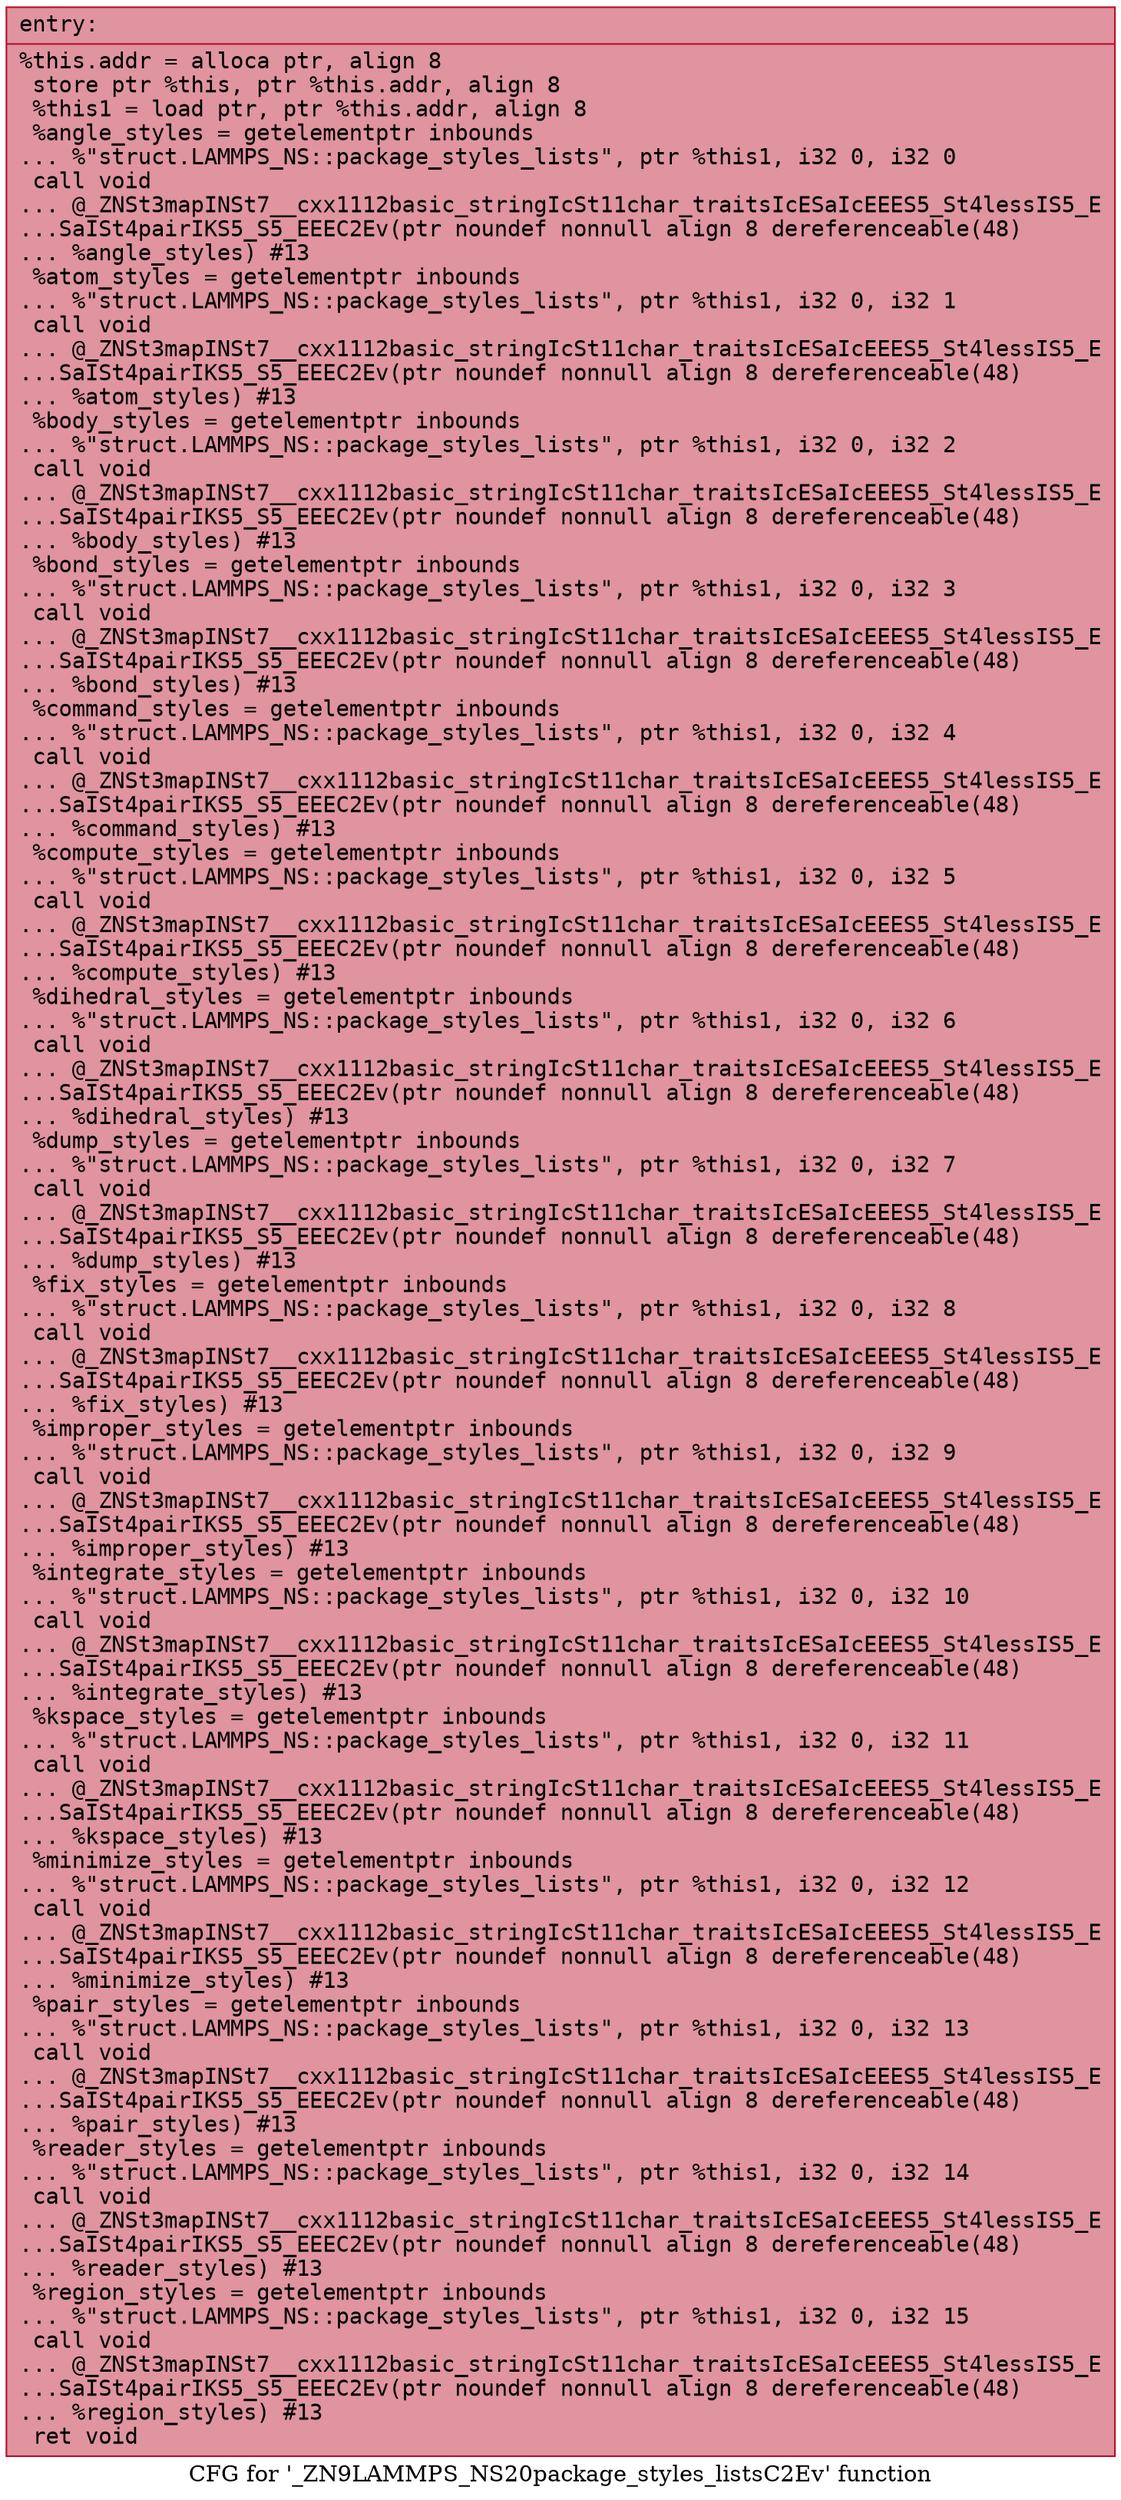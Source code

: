 digraph "CFG for '_ZN9LAMMPS_NS20package_styles_listsC2Ev' function" {
	label="CFG for '_ZN9LAMMPS_NS20package_styles_listsC2Ev' function";

	Node0x565291c90470 [shape=record,color="#b70d28ff", style=filled, fillcolor="#b70d2870" fontname="Courier",label="{entry:\l|  %this.addr = alloca ptr, align 8\l  store ptr %this, ptr %this.addr, align 8\l  %this1 = load ptr, ptr %this.addr, align 8\l  %angle_styles = getelementptr inbounds\l... %\"struct.LAMMPS_NS::package_styles_lists\", ptr %this1, i32 0, i32 0\l  call void\l... @_ZNSt3mapINSt7__cxx1112basic_stringIcSt11char_traitsIcESaIcEEES5_St4lessIS5_E\l...SaISt4pairIKS5_S5_EEEC2Ev(ptr noundef nonnull align 8 dereferenceable(48)\l... %angle_styles) #13\l  %atom_styles = getelementptr inbounds\l... %\"struct.LAMMPS_NS::package_styles_lists\", ptr %this1, i32 0, i32 1\l  call void\l... @_ZNSt3mapINSt7__cxx1112basic_stringIcSt11char_traitsIcESaIcEEES5_St4lessIS5_E\l...SaISt4pairIKS5_S5_EEEC2Ev(ptr noundef nonnull align 8 dereferenceable(48)\l... %atom_styles) #13\l  %body_styles = getelementptr inbounds\l... %\"struct.LAMMPS_NS::package_styles_lists\", ptr %this1, i32 0, i32 2\l  call void\l... @_ZNSt3mapINSt7__cxx1112basic_stringIcSt11char_traitsIcESaIcEEES5_St4lessIS5_E\l...SaISt4pairIKS5_S5_EEEC2Ev(ptr noundef nonnull align 8 dereferenceable(48)\l... %body_styles) #13\l  %bond_styles = getelementptr inbounds\l... %\"struct.LAMMPS_NS::package_styles_lists\", ptr %this1, i32 0, i32 3\l  call void\l... @_ZNSt3mapINSt7__cxx1112basic_stringIcSt11char_traitsIcESaIcEEES5_St4lessIS5_E\l...SaISt4pairIKS5_S5_EEEC2Ev(ptr noundef nonnull align 8 dereferenceable(48)\l... %bond_styles) #13\l  %command_styles = getelementptr inbounds\l... %\"struct.LAMMPS_NS::package_styles_lists\", ptr %this1, i32 0, i32 4\l  call void\l... @_ZNSt3mapINSt7__cxx1112basic_stringIcSt11char_traitsIcESaIcEEES5_St4lessIS5_E\l...SaISt4pairIKS5_S5_EEEC2Ev(ptr noundef nonnull align 8 dereferenceable(48)\l... %command_styles) #13\l  %compute_styles = getelementptr inbounds\l... %\"struct.LAMMPS_NS::package_styles_lists\", ptr %this1, i32 0, i32 5\l  call void\l... @_ZNSt3mapINSt7__cxx1112basic_stringIcSt11char_traitsIcESaIcEEES5_St4lessIS5_E\l...SaISt4pairIKS5_S5_EEEC2Ev(ptr noundef nonnull align 8 dereferenceable(48)\l... %compute_styles) #13\l  %dihedral_styles = getelementptr inbounds\l... %\"struct.LAMMPS_NS::package_styles_lists\", ptr %this1, i32 0, i32 6\l  call void\l... @_ZNSt3mapINSt7__cxx1112basic_stringIcSt11char_traitsIcESaIcEEES5_St4lessIS5_E\l...SaISt4pairIKS5_S5_EEEC2Ev(ptr noundef nonnull align 8 dereferenceable(48)\l... %dihedral_styles) #13\l  %dump_styles = getelementptr inbounds\l... %\"struct.LAMMPS_NS::package_styles_lists\", ptr %this1, i32 0, i32 7\l  call void\l... @_ZNSt3mapINSt7__cxx1112basic_stringIcSt11char_traitsIcESaIcEEES5_St4lessIS5_E\l...SaISt4pairIKS5_S5_EEEC2Ev(ptr noundef nonnull align 8 dereferenceable(48)\l... %dump_styles) #13\l  %fix_styles = getelementptr inbounds\l... %\"struct.LAMMPS_NS::package_styles_lists\", ptr %this1, i32 0, i32 8\l  call void\l... @_ZNSt3mapINSt7__cxx1112basic_stringIcSt11char_traitsIcESaIcEEES5_St4lessIS5_E\l...SaISt4pairIKS5_S5_EEEC2Ev(ptr noundef nonnull align 8 dereferenceable(48)\l... %fix_styles) #13\l  %improper_styles = getelementptr inbounds\l... %\"struct.LAMMPS_NS::package_styles_lists\", ptr %this1, i32 0, i32 9\l  call void\l... @_ZNSt3mapINSt7__cxx1112basic_stringIcSt11char_traitsIcESaIcEEES5_St4lessIS5_E\l...SaISt4pairIKS5_S5_EEEC2Ev(ptr noundef nonnull align 8 dereferenceable(48)\l... %improper_styles) #13\l  %integrate_styles = getelementptr inbounds\l... %\"struct.LAMMPS_NS::package_styles_lists\", ptr %this1, i32 0, i32 10\l  call void\l... @_ZNSt3mapINSt7__cxx1112basic_stringIcSt11char_traitsIcESaIcEEES5_St4lessIS5_E\l...SaISt4pairIKS5_S5_EEEC2Ev(ptr noundef nonnull align 8 dereferenceable(48)\l... %integrate_styles) #13\l  %kspace_styles = getelementptr inbounds\l... %\"struct.LAMMPS_NS::package_styles_lists\", ptr %this1, i32 0, i32 11\l  call void\l... @_ZNSt3mapINSt7__cxx1112basic_stringIcSt11char_traitsIcESaIcEEES5_St4lessIS5_E\l...SaISt4pairIKS5_S5_EEEC2Ev(ptr noundef nonnull align 8 dereferenceable(48)\l... %kspace_styles) #13\l  %minimize_styles = getelementptr inbounds\l... %\"struct.LAMMPS_NS::package_styles_lists\", ptr %this1, i32 0, i32 12\l  call void\l... @_ZNSt3mapINSt7__cxx1112basic_stringIcSt11char_traitsIcESaIcEEES5_St4lessIS5_E\l...SaISt4pairIKS5_S5_EEEC2Ev(ptr noundef nonnull align 8 dereferenceable(48)\l... %minimize_styles) #13\l  %pair_styles = getelementptr inbounds\l... %\"struct.LAMMPS_NS::package_styles_lists\", ptr %this1, i32 0, i32 13\l  call void\l... @_ZNSt3mapINSt7__cxx1112basic_stringIcSt11char_traitsIcESaIcEEES5_St4lessIS5_E\l...SaISt4pairIKS5_S5_EEEC2Ev(ptr noundef nonnull align 8 dereferenceable(48)\l... %pair_styles) #13\l  %reader_styles = getelementptr inbounds\l... %\"struct.LAMMPS_NS::package_styles_lists\", ptr %this1, i32 0, i32 14\l  call void\l... @_ZNSt3mapINSt7__cxx1112basic_stringIcSt11char_traitsIcESaIcEEES5_St4lessIS5_E\l...SaISt4pairIKS5_S5_EEEC2Ev(ptr noundef nonnull align 8 dereferenceable(48)\l... %reader_styles) #13\l  %region_styles = getelementptr inbounds\l... %\"struct.LAMMPS_NS::package_styles_lists\", ptr %this1, i32 0, i32 15\l  call void\l... @_ZNSt3mapINSt7__cxx1112basic_stringIcSt11char_traitsIcESaIcEEES5_St4lessIS5_E\l...SaISt4pairIKS5_S5_EEEC2Ev(ptr noundef nonnull align 8 dereferenceable(48)\l... %region_styles) #13\l  ret void\l}"];
}
